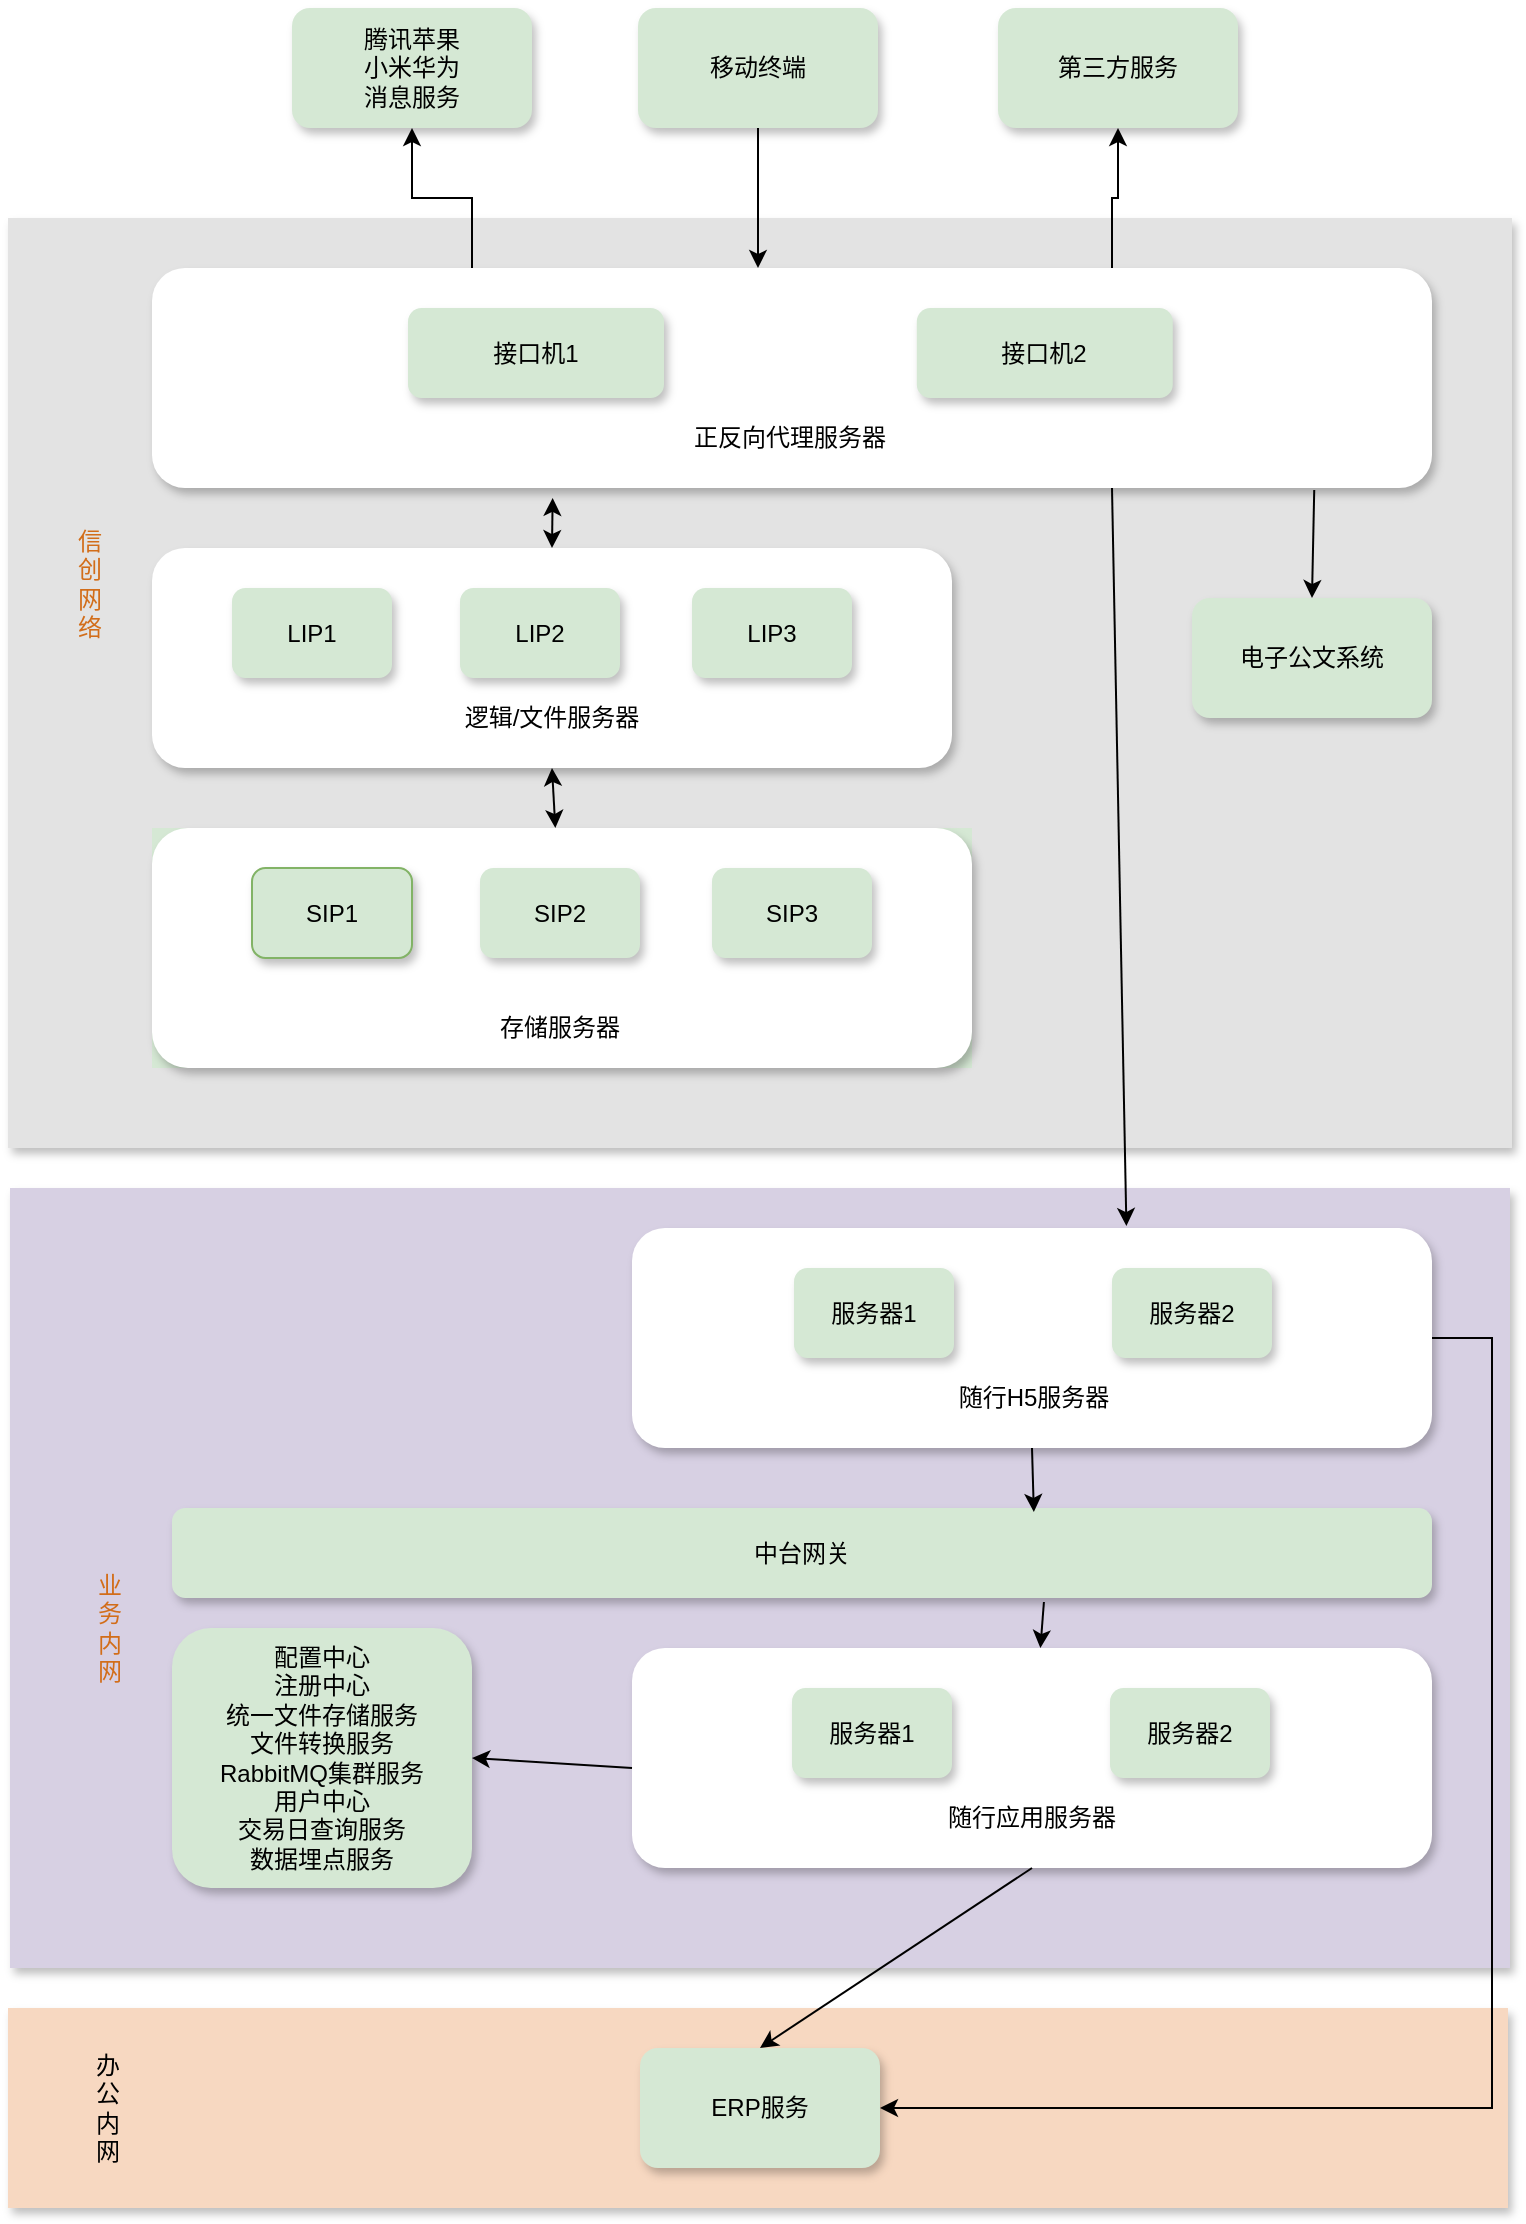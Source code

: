 <mxfile version="18.0.3" type="github">
  <diagram id="uV6_BV6XKQVdwxZXVooB" name="Page-1">
    <mxGraphModel dx="2062" dy="1122" grid="1" gridSize="10" guides="1" tooltips="1" connect="1" arrows="1" fold="1" page="1" pageScale="1" pageWidth="827" pageHeight="1169" math="0" shadow="0">
      <root>
        <mxCell id="0" />
        <mxCell id="1" parent="0" />
        <mxCell id="whivXN8A2qbGqClQpVsV-6" value="" style="rounded=0;whiteSpace=wrap;html=1;fillColor=#E3E3E3;shadow=1;strokeColor=none;" parent="1" vertex="1">
          <mxGeometry x="38" y="135" width="752" height="465" as="geometry" />
        </mxCell>
        <mxCell id="whivXN8A2qbGqClQpVsV-7" value="信创网络" style="rounded=0;whiteSpace=wrap;html=1;shadow=0;fillColor=#E3E3E3;strokeColor=none;fontColor=#D26D19;" parent="1" vertex="1">
          <mxGeometry x="69" y="190" width="20" height="255" as="geometry" />
        </mxCell>
        <mxCell id="whivXN8A2qbGqClQpVsV-19" value="" style="rounded=0;whiteSpace=wrap;html=1;fillColor=#D7D0E3;shadow=1;strokeColor=none;" parent="1" vertex="1">
          <mxGeometry x="39" y="620" width="750" height="390" as="geometry" />
        </mxCell>
        <mxCell id="whivXN8A2qbGqClQpVsV-20" value="业务内网" style="rounded=0;whiteSpace=wrap;html=1;shadow=0;fillColor=#D7D0E3;strokeColor=none;fontColor=#D26D19;" parent="1" vertex="1">
          <mxGeometry x="79" y="790" width="20" height="100" as="geometry" />
        </mxCell>
        <mxCell id="whivXN8A2qbGqClQpVsV-24" value="配置中心&lt;br&gt;注册中心&lt;br&gt;统一文件存储服务&lt;br&gt;文件转换服务&lt;br&gt;RabbitMQ集群服务&lt;br&gt;用户中心&lt;br&gt;交易日查询服务&lt;br&gt;数据埋点服务&lt;br&gt;" style="rounded=1;whiteSpace=wrap;html=1;shadow=1;fillColor=#d5e8d4;strokeColor=none;" parent="1" vertex="1">
          <mxGeometry x="120" y="840" width="150" height="130" as="geometry" />
        </mxCell>
        <mxCell id="whivXN8A2qbGqClQpVsV-25" value="" style="rounded=0;whiteSpace=wrap;html=1;fillColor=#F7D8C1;shadow=1;strokeColor=none;" parent="1" vertex="1">
          <mxGeometry x="38" y="1030" width="750" height="100" as="geometry" />
        </mxCell>
        <mxCell id="whivXN8A2qbGqClQpVsV-30" value="腾讯苹果&lt;br&gt;小米华为&lt;br&gt;消息服务" style="rounded=1;whiteSpace=wrap;html=1;shadow=1;fillColor=#d5e8d4;strokeColor=none;" parent="1" vertex="1">
          <mxGeometry x="180" y="30" width="120" height="60" as="geometry" />
        </mxCell>
        <mxCell id="whivXN8A2qbGqClQpVsV-31" value="第三方服务" style="rounded=1;whiteSpace=wrap;html=1;shadow=1;strokeColor=none;fillColor=#d5e8d4;" parent="1" vertex="1">
          <mxGeometry x="533" y="30" width="120" height="60" as="geometry" />
        </mxCell>
        <mxCell id="whivXN8A2qbGqClQpVsV-32" value="移动终端" style="rounded=1;whiteSpace=wrap;html=1;shadow=1;strokeColor=none;fillColor=#d5e8d4;" parent="1" vertex="1">
          <mxGeometry x="353" y="30" width="120" height="60" as="geometry" />
        </mxCell>
        <mxCell id="whivXN8A2qbGqClQpVsV-33" value="办公内网" style="rounded=0;whiteSpace=wrap;html=1;shadow=0;fillColor=#F7D8C1;strokeColor=none;" parent="1" vertex="1">
          <mxGeometry x="78" y="1030" width="20" height="100" as="geometry" />
        </mxCell>
        <mxCell id="whivXN8A2qbGqClQpVsV-34" value="ERP服务" style="rounded=1;whiteSpace=wrap;html=1;shadow=1;fillColor=#d5e8d4;strokeColor=none;" parent="1" vertex="1">
          <mxGeometry x="354" y="1050" width="120" height="60" as="geometry" />
        </mxCell>
        <mxCell id="whivXN8A2qbGqClQpVsV-39" style="edgeStyle=orthogonalEdgeStyle;rounded=0;orthogonalLoop=1;jettySize=auto;html=1;exitX=0.5;exitY=1;exitDx=0;exitDy=0;fontColor=#000000;" parent="1" edge="1">
          <mxGeometry relative="1" as="geometry">
            <mxPoint x="214" y="857" as="sourcePoint" />
            <mxPoint x="214" y="857" as="targetPoint" />
          </mxGeometry>
        </mxCell>
        <mxCell id="FQBGxM2qAuPWXbnojut7-29" value="" style="group" parent="1" vertex="1" connectable="0">
          <mxGeometry x="110" y="300" width="400" height="110" as="geometry" />
        </mxCell>
        <mxCell id="FQBGxM2qAuPWXbnojut7-7" value="" style="rounded=1;whiteSpace=wrap;html=1;shadow=1;strokeColor=none;" parent="FQBGxM2qAuPWXbnojut7-29" vertex="1">
          <mxGeometry width="400" height="110" as="geometry" />
        </mxCell>
        <mxCell id="FQBGxM2qAuPWXbnojut7-1" value="LIP1" style="rounded=1;whiteSpace=wrap;html=1;shadow=1;fillColor=#d5e8d4;strokeColor=none;" parent="FQBGxM2qAuPWXbnojut7-29" vertex="1">
          <mxGeometry x="40" y="20" width="80" height="45" as="geometry" />
        </mxCell>
        <mxCell id="FQBGxM2qAuPWXbnojut7-8" value="LIP2" style="rounded=1;whiteSpace=wrap;html=1;shadow=1;fillColor=#d5e8d4;strokeColor=none;" parent="FQBGxM2qAuPWXbnojut7-29" vertex="1">
          <mxGeometry x="154" y="20" width="80" height="45" as="geometry" />
        </mxCell>
        <mxCell id="FQBGxM2qAuPWXbnojut7-9" value="LIP3" style="rounded=1;whiteSpace=wrap;html=1;shadow=1;fillColor=#d5e8d4;strokeColor=none;" parent="FQBGxM2qAuPWXbnojut7-29" vertex="1">
          <mxGeometry x="270" y="20" width="80" height="45" as="geometry" />
        </mxCell>
        <mxCell id="FQBGxM2qAuPWXbnojut7-10" value="逻辑/文件服务器" style="rounded=0;whiteSpace=wrap;html=1;shadow=0;fillColor=none;strokeColor=none;" parent="FQBGxM2qAuPWXbnojut7-29" vertex="1">
          <mxGeometry x="124.5" y="70" width="150" height="30" as="geometry" />
        </mxCell>
        <mxCell id="FQBGxM2qAuPWXbnojut7-30" value="" style="group;fillColor=#d5e8d4;strokeColor=none;" parent="1" vertex="1" connectable="0">
          <mxGeometry x="110" y="440" width="410" height="120" as="geometry" />
        </mxCell>
        <mxCell id="FQBGxM2qAuPWXbnojut7-12" value="" style="rounded=1;whiteSpace=wrap;html=1;shadow=1;strokeColor=none;" parent="FQBGxM2qAuPWXbnojut7-30" vertex="1">
          <mxGeometry width="410" height="120" as="geometry" />
        </mxCell>
        <mxCell id="FQBGxM2qAuPWXbnojut7-13" value="SIP1" style="rounded=1;whiteSpace=wrap;html=1;shadow=1;fillColor=#d5e8d4;strokeColor=#82b366;" parent="FQBGxM2qAuPWXbnojut7-30" vertex="1">
          <mxGeometry x="50" y="20" width="80" height="45" as="geometry" />
        </mxCell>
        <mxCell id="FQBGxM2qAuPWXbnojut7-14" value="SIP2" style="rounded=1;whiteSpace=wrap;html=1;shadow=1;fillColor=#d5e8d4;strokeColor=none;" parent="FQBGxM2qAuPWXbnojut7-30" vertex="1">
          <mxGeometry x="164" y="20" width="80" height="45" as="geometry" />
        </mxCell>
        <mxCell id="FQBGxM2qAuPWXbnojut7-15" value="SIP3" style="rounded=1;whiteSpace=wrap;html=1;shadow=1;fillColor=#d5e8d4;strokeColor=none;" parent="FQBGxM2qAuPWXbnojut7-30" vertex="1">
          <mxGeometry x="280" y="20" width="80" height="45" as="geometry" />
        </mxCell>
        <mxCell id="FQBGxM2qAuPWXbnojut7-17" value="存储服务器" style="rounded=0;whiteSpace=wrap;html=1;shadow=0;fillColor=none;strokeColor=none;" parent="FQBGxM2qAuPWXbnojut7-30" vertex="1">
          <mxGeometry x="129" y="85" width="150" height="30" as="geometry" />
        </mxCell>
        <mxCell id="FQBGxM2qAuPWXbnojut7-25" value="" style="group" parent="1" vertex="1" connectable="0">
          <mxGeometry x="110" y="160" width="640" height="110" as="geometry" />
        </mxCell>
        <mxCell id="FQBGxM2qAuPWXbnojut7-31" value="" style="group" parent="FQBGxM2qAuPWXbnojut7-25" vertex="1" connectable="0">
          <mxGeometry width="640" height="110" as="geometry" />
        </mxCell>
        <mxCell id="FQBGxM2qAuPWXbnojut7-19" value="" style="rounded=1;whiteSpace=wrap;html=1;shadow=1;strokeColor=none;" parent="FQBGxM2qAuPWXbnojut7-31" vertex="1">
          <mxGeometry width="640" height="110" as="geometry" />
        </mxCell>
        <mxCell id="FQBGxM2qAuPWXbnojut7-20" value="接口机1" style="rounded=1;whiteSpace=wrap;html=1;shadow=1;fillColor=#d5e8d4;strokeColor=none;" parent="FQBGxM2qAuPWXbnojut7-31" vertex="1">
          <mxGeometry x="128.0" y="20" width="128.0" height="45" as="geometry" />
        </mxCell>
        <mxCell id="FQBGxM2qAuPWXbnojut7-21" value="接口机2" style="rounded=1;whiteSpace=wrap;html=1;shadow=1;fillColor=#d5e8d4;strokeColor=none;" parent="FQBGxM2qAuPWXbnojut7-31" vertex="1">
          <mxGeometry x="382.4" y="20" width="128.0" height="45" as="geometry" />
        </mxCell>
        <mxCell id="FQBGxM2qAuPWXbnojut7-23" value="正反向代理服务器" style="rounded=0;whiteSpace=wrap;html=1;shadow=0;fillColor=none;strokeColor=none;" parent="FQBGxM2qAuPWXbnojut7-31" vertex="1">
          <mxGeometry x="199.2" y="70" width="240.0" height="30" as="geometry" />
        </mxCell>
        <mxCell id="FQBGxM2qAuPWXbnojut7-32" value="中台网关" style="rounded=1;whiteSpace=wrap;html=1;shadow=1;fillColor=#d5e8d4;strokeColor=none;" parent="1" vertex="1">
          <mxGeometry x="120" y="780" width="630" height="45" as="geometry" />
        </mxCell>
        <mxCell id="FQBGxM2qAuPWXbnojut7-48" value="" style="edgeStyle=elbowEdgeStyle;elbow=vertical;endArrow=classic;html=1;rounded=0;entryX=0.5;entryY=1;entryDx=0;entryDy=0;exitX=0.75;exitY=0;exitDx=0;exitDy=0;" parent="1" source="FQBGxM2qAuPWXbnojut7-19" target="whivXN8A2qbGqClQpVsV-31" edge="1">
          <mxGeometry width="50" height="50" relative="1" as="geometry">
            <mxPoint x="500" y="590" as="sourcePoint" />
            <mxPoint x="550" y="540" as="targetPoint" />
          </mxGeometry>
        </mxCell>
        <mxCell id="FQBGxM2qAuPWXbnojut7-50" value="" style="edgeStyle=elbowEdgeStyle;elbow=vertical;endArrow=classic;html=1;rounded=0;exitX=0.5;exitY=1;exitDx=0;exitDy=0;" parent="1" source="whivXN8A2qbGqClQpVsV-32" edge="1">
          <mxGeometry width="50" height="50" relative="1" as="geometry">
            <mxPoint x="500" y="590" as="sourcePoint" />
            <mxPoint x="413" y="160" as="targetPoint" />
          </mxGeometry>
        </mxCell>
        <mxCell id="FQBGxM2qAuPWXbnojut7-51" value="" style="edgeStyle=elbowEdgeStyle;elbow=vertical;endArrow=classic;html=1;rounded=0;entryX=0.5;entryY=1;entryDx=0;entryDy=0;exitX=0.25;exitY=0;exitDx=0;exitDy=0;" parent="1" source="FQBGxM2qAuPWXbnojut7-19" target="whivXN8A2qbGqClQpVsV-30" edge="1">
          <mxGeometry width="50" height="50" relative="1" as="geometry">
            <mxPoint x="523" y="170" as="sourcePoint" />
            <mxPoint x="603" y="100" as="targetPoint" />
          </mxGeometry>
        </mxCell>
        <mxCell id="DiEWyZq9QsWcZsbGiiyI-1" value="" style="endArrow=classic;startArrow=classic;html=1;rounded=0;entryX=0.313;entryY=1.045;entryDx=0;entryDy=0;exitX=0.5;exitY=0;exitDx=0;exitDy=0;entryPerimeter=0;" edge="1" parent="1" source="FQBGxM2qAuPWXbnojut7-7" target="FQBGxM2qAuPWXbnojut7-19">
          <mxGeometry width="50" height="50" relative="1" as="geometry">
            <mxPoint x="390" y="500" as="sourcePoint" />
            <mxPoint x="440" y="450" as="targetPoint" />
          </mxGeometry>
        </mxCell>
        <mxCell id="DiEWyZq9QsWcZsbGiiyI-2" value="" style="endArrow=classic;startArrow=classic;html=1;rounded=0;entryX=0.5;entryY=1;entryDx=0;entryDy=0;" edge="1" parent="1" source="FQBGxM2qAuPWXbnojut7-12" target="FQBGxM2qAuPWXbnojut7-7">
          <mxGeometry width="50" height="50" relative="1" as="geometry">
            <mxPoint x="423" y="310" as="sourcePoint" />
            <mxPoint x="423" y="280" as="targetPoint" />
          </mxGeometry>
        </mxCell>
        <mxCell id="DiEWyZq9QsWcZsbGiiyI-3" value="" style="endArrow=classic;html=1;rounded=0;exitX=0.75;exitY=1;exitDx=0;exitDy=0;entryX=0.618;entryY=-0.009;entryDx=0;entryDy=0;entryPerimeter=0;" edge="1" parent="1" source="FQBGxM2qAuPWXbnojut7-19" target="FQBGxM2qAuPWXbnojut7-34">
          <mxGeometry width="50" height="50" relative="1" as="geometry">
            <mxPoint x="390" y="500" as="sourcePoint" />
            <mxPoint x="440" y="450" as="targetPoint" />
          </mxGeometry>
        </mxCell>
        <mxCell id="DiEWyZq9QsWcZsbGiiyI-4" value="" style="group" vertex="1" connectable="0" parent="1">
          <mxGeometry x="350" y="640" width="400" height="110" as="geometry" />
        </mxCell>
        <mxCell id="FQBGxM2qAuPWXbnojut7-34" value="" style="rounded=1;whiteSpace=wrap;html=1;shadow=1;strokeColor=none;" parent="DiEWyZq9QsWcZsbGiiyI-4" vertex="1">
          <mxGeometry width="400" height="110" as="geometry" />
        </mxCell>
        <mxCell id="FQBGxM2qAuPWXbnojut7-37" value="随行H5服务器" style="rounded=0;whiteSpace=wrap;html=1;shadow=0;fillColor=none;strokeColor=none;" parent="DiEWyZq9QsWcZsbGiiyI-4" vertex="1">
          <mxGeometry x="125.5" y="70" width="150" height="30" as="geometry" />
        </mxCell>
        <mxCell id="FQBGxM2qAuPWXbnojut7-35" value="服务器1" style="rounded=1;whiteSpace=wrap;html=1;shadow=1;fillColor=#d5e8d4;strokeColor=none;" parent="DiEWyZq9QsWcZsbGiiyI-4" vertex="1">
          <mxGeometry x="81" y="20" width="80" height="45" as="geometry" />
        </mxCell>
        <mxCell id="FQBGxM2qAuPWXbnojut7-36" value="服务器2" style="rounded=1;whiteSpace=wrap;html=1;shadow=1;fillColor=#d5e8d4;strokeColor=none;" parent="DiEWyZq9QsWcZsbGiiyI-4" vertex="1">
          <mxGeometry x="240" y="20" width="80" height="45" as="geometry" />
        </mxCell>
        <mxCell id="DiEWyZq9QsWcZsbGiiyI-7" value="" style="group" vertex="1" connectable="0" parent="1">
          <mxGeometry x="350" y="850" width="400" height="110" as="geometry" />
        </mxCell>
        <mxCell id="FQBGxM2qAuPWXbnojut7-40" value="" style="rounded=1;whiteSpace=wrap;html=1;shadow=1;strokeColor=none;" parent="DiEWyZq9QsWcZsbGiiyI-7" vertex="1">
          <mxGeometry width="400" height="110" as="geometry" />
        </mxCell>
        <mxCell id="FQBGxM2qAuPWXbnojut7-43" value="随行应用服务器" style="rounded=0;whiteSpace=wrap;html=1;shadow=0;fillColor=none;strokeColor=none;" parent="DiEWyZq9QsWcZsbGiiyI-7" vertex="1">
          <mxGeometry x="124.5" y="70" width="150" height="30" as="geometry" />
        </mxCell>
        <mxCell id="FQBGxM2qAuPWXbnojut7-42" value="服务器2" style="rounded=1;whiteSpace=wrap;html=1;shadow=1;fillColor=#d5e8d4;strokeColor=none;" parent="DiEWyZq9QsWcZsbGiiyI-7" vertex="1">
          <mxGeometry x="239" y="20" width="80" height="45" as="geometry" />
        </mxCell>
        <mxCell id="FQBGxM2qAuPWXbnojut7-41" value="服务器1" style="rounded=1;whiteSpace=wrap;html=1;shadow=1;fillColor=#d5e8d4;strokeColor=none;" parent="DiEWyZq9QsWcZsbGiiyI-7" vertex="1">
          <mxGeometry x="80" y="20" width="80" height="45" as="geometry" />
        </mxCell>
        <mxCell id="DiEWyZq9QsWcZsbGiiyI-8" value="" style="endArrow=classic;html=1;rounded=0;exitX=0.5;exitY=1;exitDx=0;exitDy=0;entryX=0.684;entryY=0.044;entryDx=0;entryDy=0;entryPerimeter=0;" edge="1" parent="1" source="FQBGxM2qAuPWXbnojut7-34" target="FQBGxM2qAuPWXbnojut7-32">
          <mxGeometry width="50" height="50" relative="1" as="geometry">
            <mxPoint x="390" y="600" as="sourcePoint" />
            <mxPoint x="440" y="550" as="targetPoint" />
          </mxGeometry>
        </mxCell>
        <mxCell id="DiEWyZq9QsWcZsbGiiyI-9" value="" style="endArrow=classic;html=1;rounded=0;exitX=0.692;exitY=1.044;exitDx=0;exitDy=0;exitPerimeter=0;" edge="1" parent="1" source="FQBGxM2qAuPWXbnojut7-32" target="FQBGxM2qAuPWXbnojut7-40">
          <mxGeometry width="50" height="50" relative="1" as="geometry">
            <mxPoint x="390" y="600" as="sourcePoint" />
            <mxPoint x="440" y="550" as="targetPoint" />
          </mxGeometry>
        </mxCell>
        <mxCell id="DiEWyZq9QsWcZsbGiiyI-10" value="" style="endArrow=classic;html=1;rounded=0;entryX=1;entryY=0.5;entryDx=0;entryDy=0;" edge="1" parent="1" target="whivXN8A2qbGqClQpVsV-24">
          <mxGeometry width="50" height="50" relative="1" as="geometry">
            <mxPoint x="350" y="910" as="sourcePoint" />
            <mxPoint x="440" y="550" as="targetPoint" />
          </mxGeometry>
        </mxCell>
        <mxCell id="DiEWyZq9QsWcZsbGiiyI-11" value="" style="endArrow=classic;html=1;rounded=0;exitX=0.5;exitY=1;exitDx=0;exitDy=0;entryX=0.5;entryY=0;entryDx=0;entryDy=0;" edge="1" parent="1" source="FQBGxM2qAuPWXbnojut7-40" target="whivXN8A2qbGqClQpVsV-34">
          <mxGeometry width="50" height="50" relative="1" as="geometry">
            <mxPoint x="390" y="800" as="sourcePoint" />
            <mxPoint x="440" y="750" as="targetPoint" />
          </mxGeometry>
        </mxCell>
        <mxCell id="DiEWyZq9QsWcZsbGiiyI-13" value="" style="edgeStyle=elbowEdgeStyle;elbow=vertical;endArrow=classic;html=1;rounded=0;entryX=1;entryY=0.5;entryDx=0;entryDy=0;exitX=1;exitY=0.5;exitDx=0;exitDy=0;" edge="1" parent="1" source="FQBGxM2qAuPWXbnojut7-34" target="whivXN8A2qbGqClQpVsV-34">
          <mxGeometry width="50" height="50" relative="1" as="geometry">
            <mxPoint x="600" y="170" as="sourcePoint" />
            <mxPoint x="603" y="100" as="targetPoint" />
            <Array as="points">
              <mxPoint x="780" y="840" />
              <mxPoint x="640" y="1030" />
              <mxPoint x="620" y="980" />
            </Array>
          </mxGeometry>
        </mxCell>
        <mxCell id="DiEWyZq9QsWcZsbGiiyI-14" value="电子公文系统" style="rounded=1;whiteSpace=wrap;html=1;shadow=1;strokeColor=none;fillColor=#d5e8d4;" vertex="1" parent="1">
          <mxGeometry x="630" y="325" width="120" height="60" as="geometry" />
        </mxCell>
        <mxCell id="DiEWyZq9QsWcZsbGiiyI-15" value="" style="endArrow=classic;html=1;rounded=0;exitX=0.908;exitY=1.009;exitDx=0;exitDy=0;exitPerimeter=0;entryX=0.5;entryY=0;entryDx=0;entryDy=0;" edge="1" parent="1" source="FQBGxM2qAuPWXbnojut7-19" target="DiEWyZq9QsWcZsbGiiyI-14">
          <mxGeometry width="50" height="50" relative="1" as="geometry">
            <mxPoint x="390" y="520" as="sourcePoint" />
            <mxPoint x="440" y="470" as="targetPoint" />
          </mxGeometry>
        </mxCell>
      </root>
    </mxGraphModel>
  </diagram>
</mxfile>
